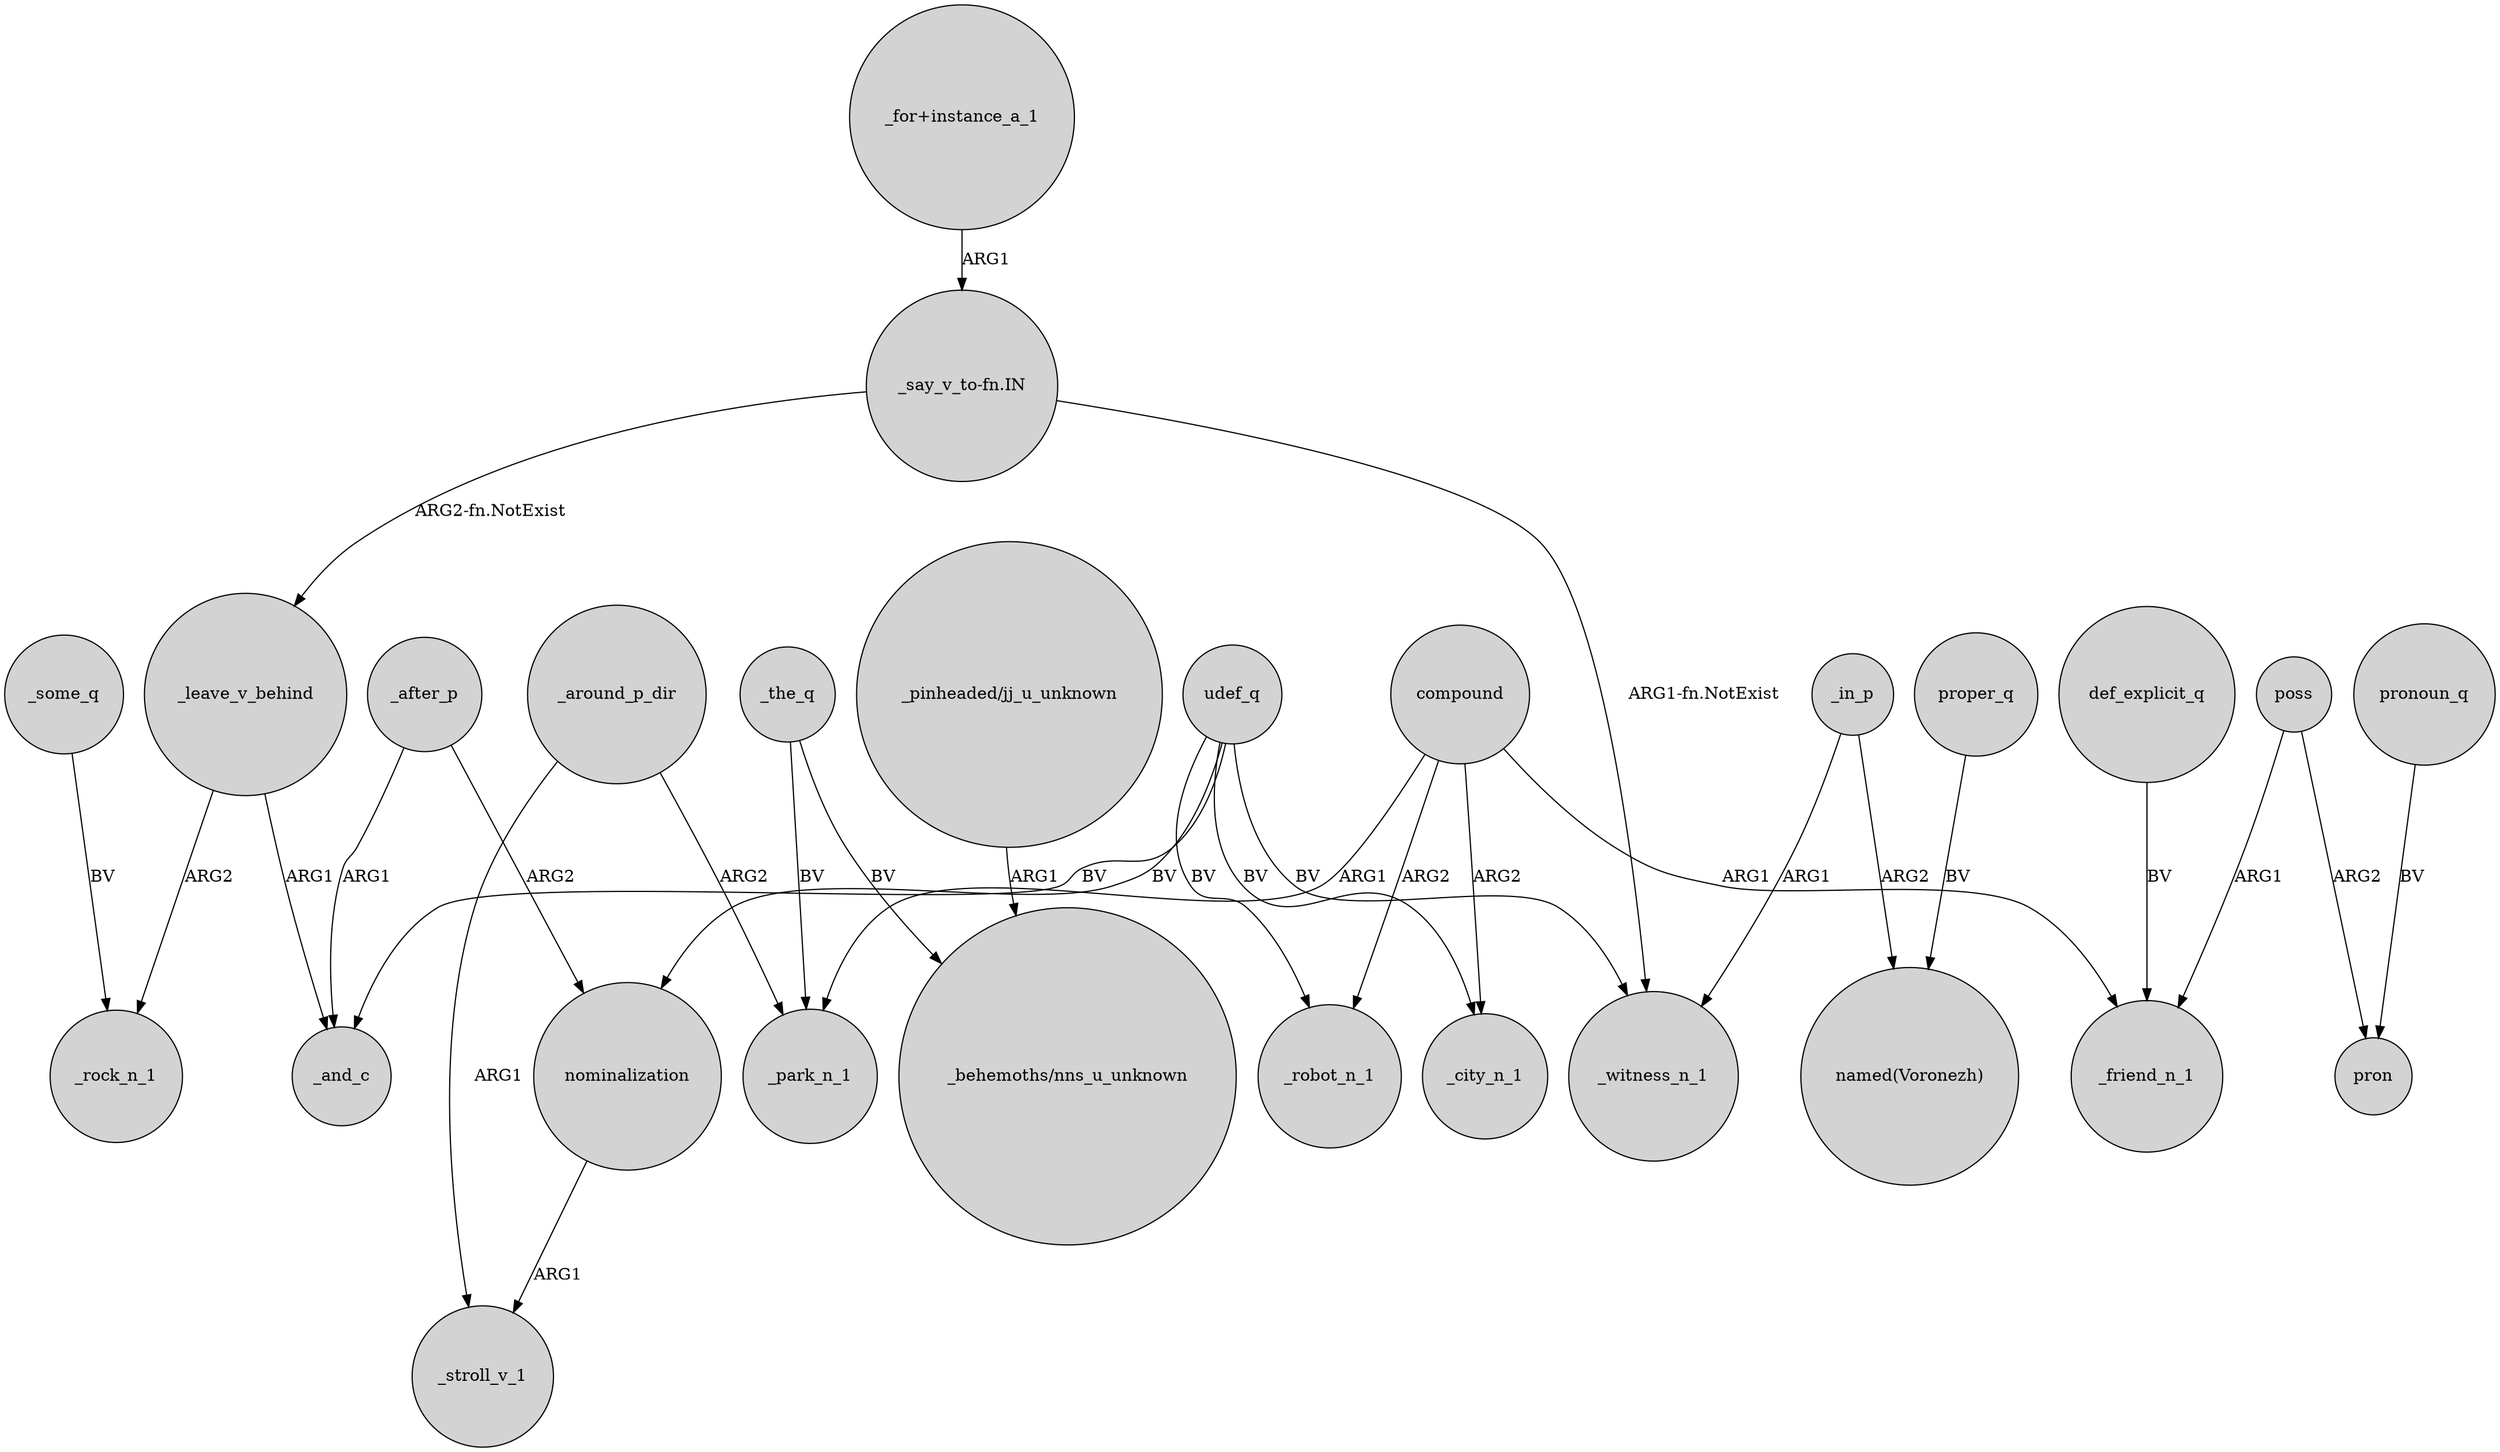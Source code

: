 digraph {
	node [shape=circle style=filled]
	_some_q -> _rock_n_1 [label=BV]
	_the_q -> "_behemoths/nns_u_unknown" [label=BV]
	_around_p_dir -> _park_n_1 [label=ARG2]
	compound -> _robot_n_1 [label=ARG2]
	poss -> pron [label=ARG2]
	_after_p -> _and_c [label=ARG1]
	"_pinheaded/jj_u_unknown" -> "_behemoths/nns_u_unknown" [label=ARG1]
	_leave_v_behind -> _and_c [label=ARG1]
	_leave_v_behind -> _rock_n_1 [label=ARG2]
	poss -> _friend_n_1 [label=ARG1]
	compound -> _city_n_1 [label=ARG2]
	nominalization -> _stroll_v_1 [label=ARG1]
	_in_p -> _witness_n_1 [label=ARG1]
	udef_q -> _city_n_1 [label=BV]
	pronoun_q -> pron [label=BV]
	proper_q -> "named(Voronezh)" [label=BV]
	_in_p -> "named(Voronezh)" [label=ARG2]
	udef_q -> nominalization [label=BV]
	_around_p_dir -> _stroll_v_1 [label=ARG1]
	"_say_v_to-fn.IN" -> _witness_n_1 [label="ARG1-fn.NotExist"]
	udef_q -> _robot_n_1 [label=BV]
	compound -> _park_n_1 [label=ARG1]
	udef_q -> _witness_n_1 [label=BV]
	udef_q -> _and_c [label=BV]
	"_for+instance_a_1" -> "_say_v_to-fn.IN" [label=ARG1]
	"_say_v_to-fn.IN" -> _leave_v_behind [label="ARG2-fn.NotExist"]
	def_explicit_q -> _friend_n_1 [label=BV]
	_after_p -> nominalization [label=ARG2]
	compound -> _friend_n_1 [label=ARG1]
	_the_q -> _park_n_1 [label=BV]
}
